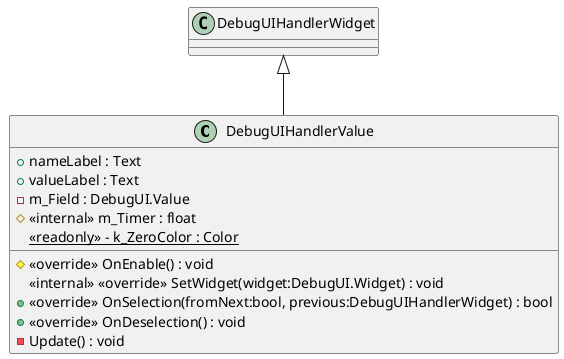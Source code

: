 @startuml
class DebugUIHandlerValue {
    + nameLabel : Text
    + valueLabel : Text
    - m_Field : DebugUI.Value
    # <<internal>> m_Timer : float
    {static} <<readonly>> - k_ZeroColor : Color
    # <<override>> OnEnable() : void
    <<internal>> <<override>> SetWidget(widget:DebugUI.Widget) : void
    + <<override>> OnSelection(fromNext:bool, previous:DebugUIHandlerWidget) : bool
    + <<override>> OnDeselection() : void
    - Update() : void
}
DebugUIHandlerWidget <|-- DebugUIHandlerValue
@enduml
